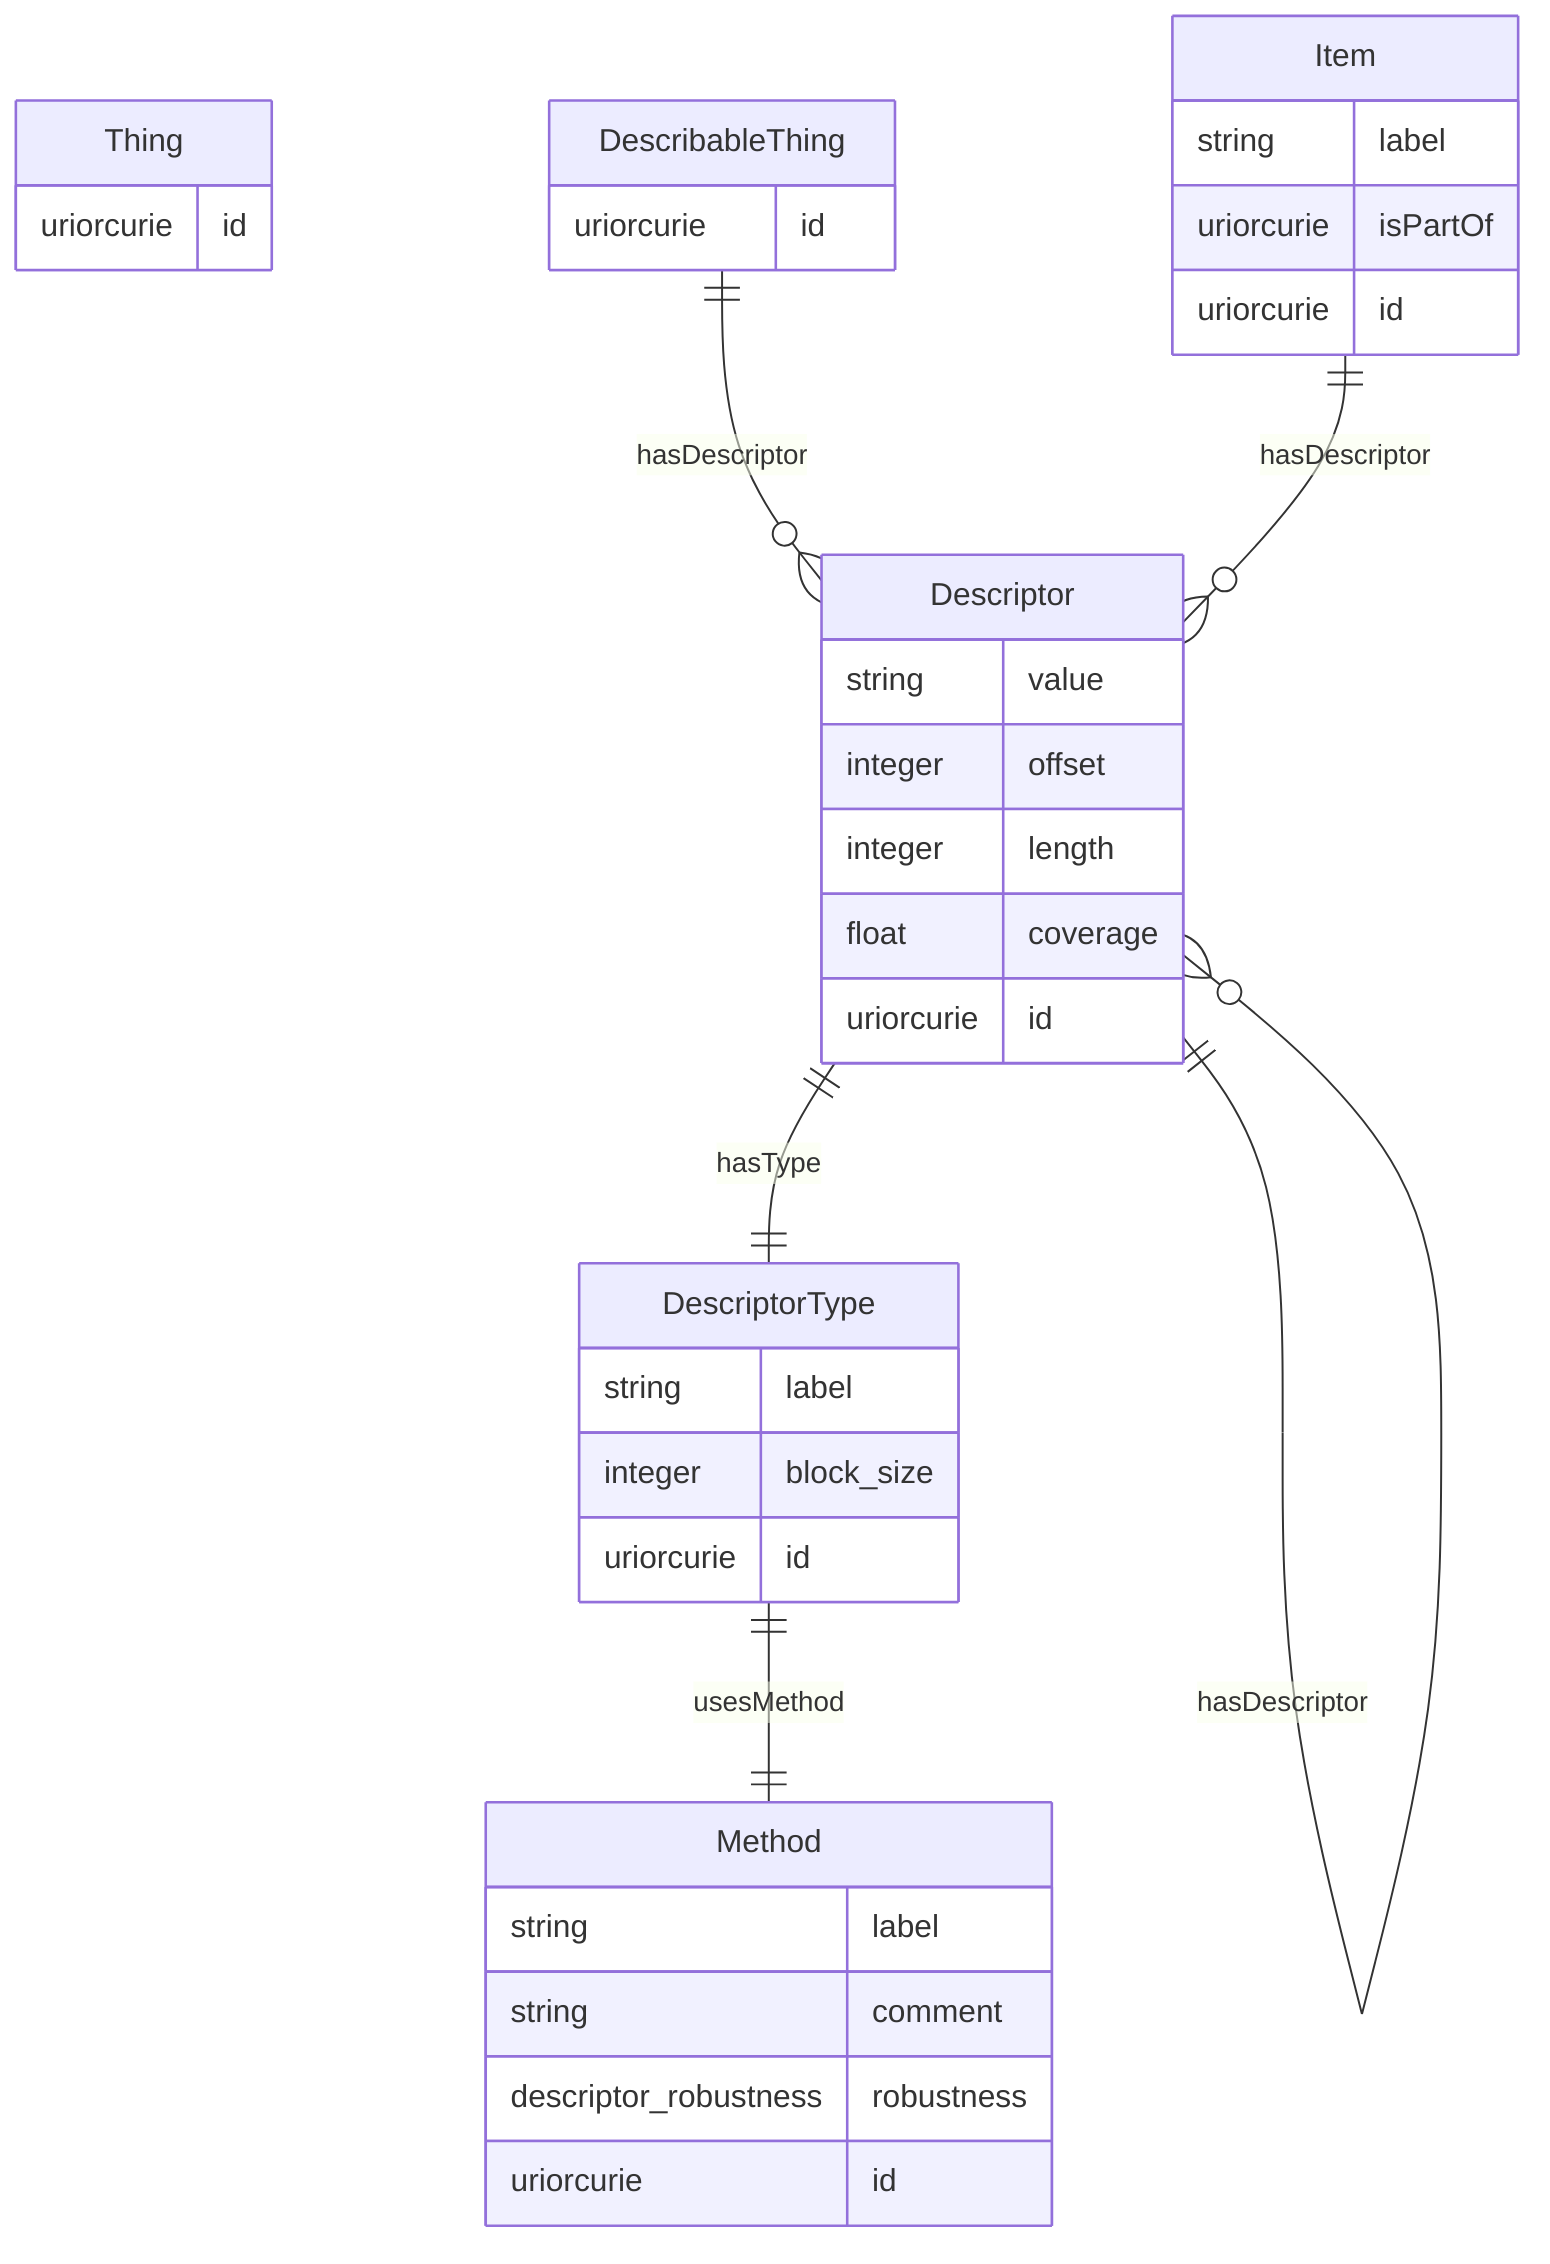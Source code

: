 erDiagram
Thing {
    uriorcurie id  
}
DescribableThing {
    uriorcurie id  
}
Item {
    string label  
    uriorcurie isPartOf  
    uriorcurie id  
}
Descriptor {
    string value  
    integer offset  
    integer length  
    float coverage  
    uriorcurie id  
}
DescriptorType {
    string label  
    integer block_size  
    uriorcurie id  
}
Method {
    string label  
    string comment  
    descriptor_robustness robustness  
    uriorcurie id  
}

DescribableThing ||--}o Descriptor : "hasDescriptor"
Item ||--}o Descriptor : "hasDescriptor"
Descriptor ||--|| DescriptorType : "hasType"
Descriptor ||--}o Descriptor : "hasDescriptor"
DescriptorType ||--|| Method : "usesMethod"